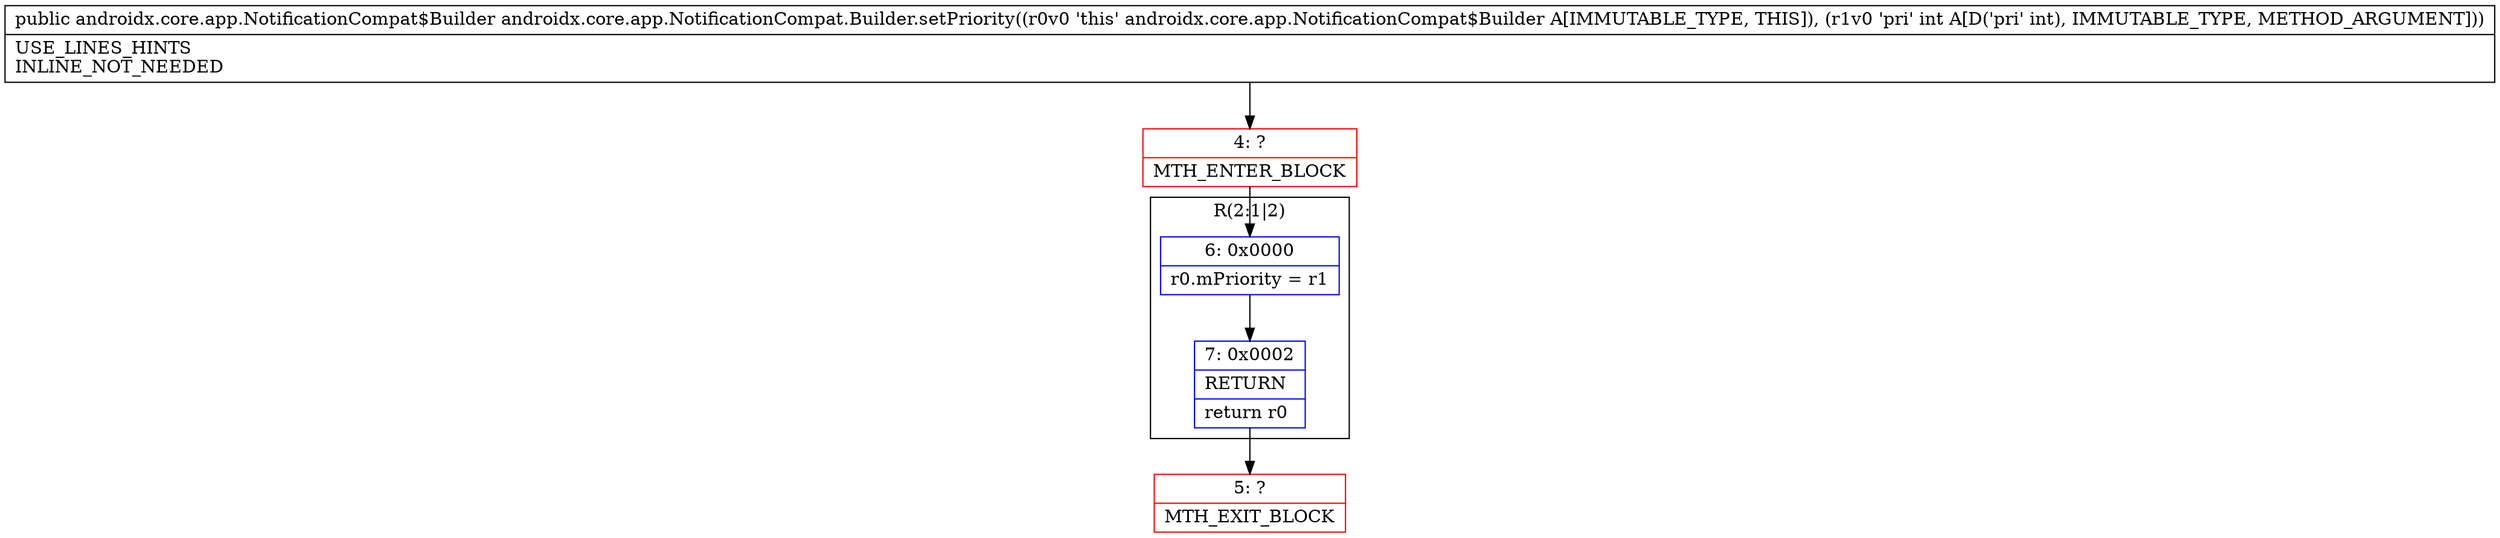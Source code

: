 digraph "CFG forandroidx.core.app.NotificationCompat.Builder.setPriority(I)Landroidx\/core\/app\/NotificationCompat$Builder;" {
subgraph cluster_Region_1326855866 {
label = "R(2:1|2)";
node [shape=record,color=blue];
Node_6 [shape=record,label="{6\:\ 0x0000|r0.mPriority = r1\l}"];
Node_7 [shape=record,label="{7\:\ 0x0002|RETURN\l|return r0\l}"];
}
Node_4 [shape=record,color=red,label="{4\:\ ?|MTH_ENTER_BLOCK\l}"];
Node_5 [shape=record,color=red,label="{5\:\ ?|MTH_EXIT_BLOCK\l}"];
MethodNode[shape=record,label="{public androidx.core.app.NotificationCompat$Builder androidx.core.app.NotificationCompat.Builder.setPriority((r0v0 'this' androidx.core.app.NotificationCompat$Builder A[IMMUTABLE_TYPE, THIS]), (r1v0 'pri' int A[D('pri' int), IMMUTABLE_TYPE, METHOD_ARGUMENT]))  | USE_LINES_HINTS\lINLINE_NOT_NEEDED\l}"];
MethodNode -> Node_4;Node_6 -> Node_7;
Node_7 -> Node_5;
Node_4 -> Node_6;
}

